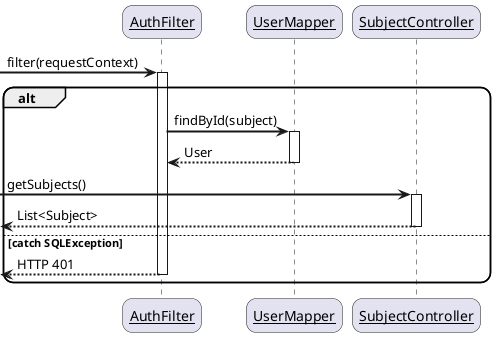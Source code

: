@startuml Authentication Enforcer

skinparam sequenceArrowThickness 2
skinparam roundcorner 20
skinparam maxmessagesize 130
skinparam sequenceParticipant underline

participant "AuthFilter" as A
participant "UserMapper" as B
participant "SubjectController" as C

-> A: filter(requestContext)
activate A

alt
    A -> B: findById(subject)
    activate B

    B --> A: User
    deactivate B

    -> C: getSubjects()
    activate C
    
    <-- C: List<Subject> 
    deactivate C

else catch SQLException

    <-- A: HTTP 401
    deactivate A

end

@enduml
